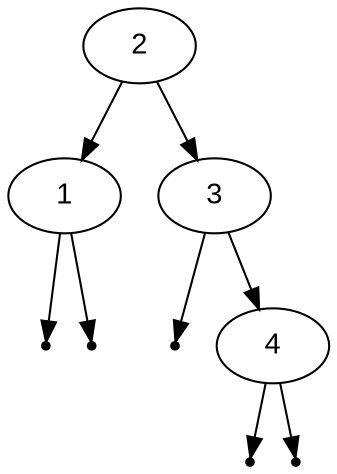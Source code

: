 digraph BinarySearchTree {
    node [fontname = "Arial"];
    2 -> 1;
    null0[shape=point];
    1 -> null0;
    null1[shape=point];
    1 -> null1;
    2 -> 3;
    null2[shape=point];
    3 -> null2;
    3 -> 4;
    null3[shape=point];
    4 -> null3;
    null4[shape=point];
    4 -> null4;
}